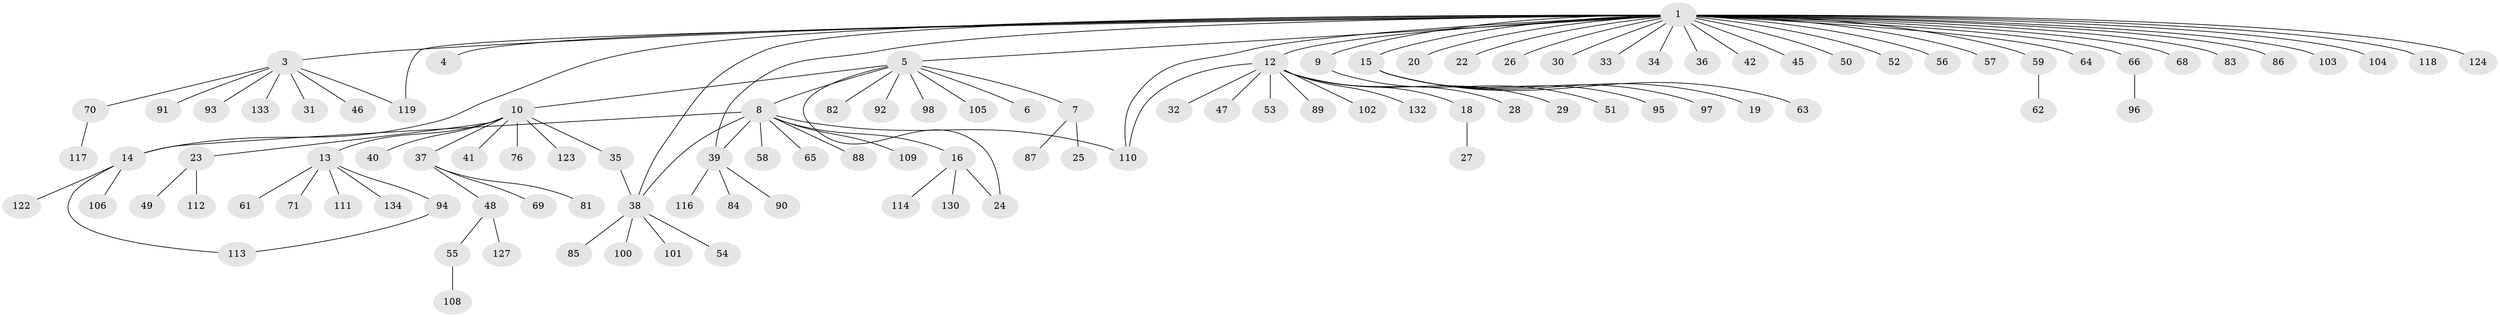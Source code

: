// Generated by graph-tools (version 1.1) at 2025/23/03/03/25 07:23:55]
// undirected, 108 vertices, 116 edges
graph export_dot {
graph [start="1"]
  node [color=gray90,style=filled];
  1 [super="+2"];
  3 [super="+67"];
  4;
  5 [super="+43"];
  6;
  7 [super="+11"];
  8 [super="+78"];
  9 [super="+128"];
  10 [super="+72"];
  12 [super="+17"];
  13 [super="+21"];
  14 [super="+74"];
  15 [super="+121"];
  16 [super="+80"];
  18 [super="+44"];
  19;
  20;
  22;
  23 [super="+126"];
  24;
  25 [super="+60"];
  26;
  27;
  28;
  29;
  30;
  31 [super="+120"];
  32;
  33;
  34;
  35 [super="+135"];
  36 [super="+99"];
  37 [super="+79"];
  38 [super="+75"];
  39 [super="+77"];
  40;
  41;
  42;
  45;
  46;
  47 [super="+115"];
  48 [super="+73"];
  49;
  50;
  51;
  52;
  53;
  54;
  55;
  56;
  57;
  58;
  59;
  61 [super="+107"];
  62;
  63;
  64;
  65;
  66;
  68;
  69;
  70;
  71;
  76;
  81;
  82;
  83;
  84;
  85 [super="+131"];
  86;
  87;
  88;
  89;
  90;
  91;
  92;
  93;
  94;
  95;
  96;
  97;
  98;
  100;
  101;
  102;
  103;
  104;
  105;
  106;
  108 [super="+125"];
  109;
  110;
  111;
  112;
  113;
  114;
  116;
  117;
  118;
  119 [super="+129"];
  122;
  123;
  124;
  127;
  130;
  132;
  133;
  134;
  1 -- 3;
  1 -- 4;
  1 -- 5;
  1 -- 9;
  1 -- 12;
  1 -- 14;
  1 -- 15;
  1 -- 20;
  1 -- 22;
  1 -- 26;
  1 -- 30;
  1 -- 33;
  1 -- 36;
  1 -- 38;
  1 -- 39;
  1 -- 45;
  1 -- 50;
  1 -- 52;
  1 -- 56;
  1 -- 57;
  1 -- 59;
  1 -- 66;
  1 -- 68;
  1 -- 83;
  1 -- 86;
  1 -- 103;
  1 -- 104;
  1 -- 118;
  1 -- 124;
  1 -- 64;
  1 -- 34;
  1 -- 42;
  1 -- 110;
  1 -- 119;
  3 -- 31;
  3 -- 46;
  3 -- 70;
  3 -- 91;
  3 -- 93;
  3 -- 133;
  3 -- 119;
  5 -- 6;
  5 -- 7;
  5 -- 8;
  5 -- 10;
  5 -- 24;
  5 -- 82;
  5 -- 92;
  5 -- 98;
  5 -- 105;
  7 -- 25;
  7 -- 87;
  8 -- 16;
  8 -- 38;
  8 -- 58;
  8 -- 65;
  8 -- 88;
  8 -- 14;
  8 -- 109;
  8 -- 110;
  8 -- 39;
  9 -- 51;
  10 -- 13;
  10 -- 23;
  10 -- 35;
  10 -- 37;
  10 -- 40;
  10 -- 41;
  10 -- 76;
  10 -- 123;
  12 -- 18;
  12 -- 28;
  12 -- 29;
  12 -- 32;
  12 -- 47;
  12 -- 53;
  12 -- 89;
  12 -- 102;
  12 -- 110;
  12 -- 132;
  13 -- 61;
  13 -- 71;
  13 -- 94;
  13 -- 134;
  13 -- 111;
  14 -- 113;
  14 -- 122;
  14 -- 106;
  15 -- 19;
  15 -- 63;
  15 -- 95;
  15 -- 97;
  16 -- 24;
  16 -- 114;
  16 -- 130;
  18 -- 27;
  23 -- 49;
  23 -- 112;
  35 -- 38;
  37 -- 48;
  37 -- 69;
  37 -- 81;
  38 -- 54;
  38 -- 85;
  38 -- 100;
  38 -- 101;
  39 -- 84;
  39 -- 90;
  39 -- 116;
  48 -- 55;
  48 -- 127;
  55 -- 108;
  59 -- 62;
  66 -- 96;
  70 -- 117;
  94 -- 113;
}
